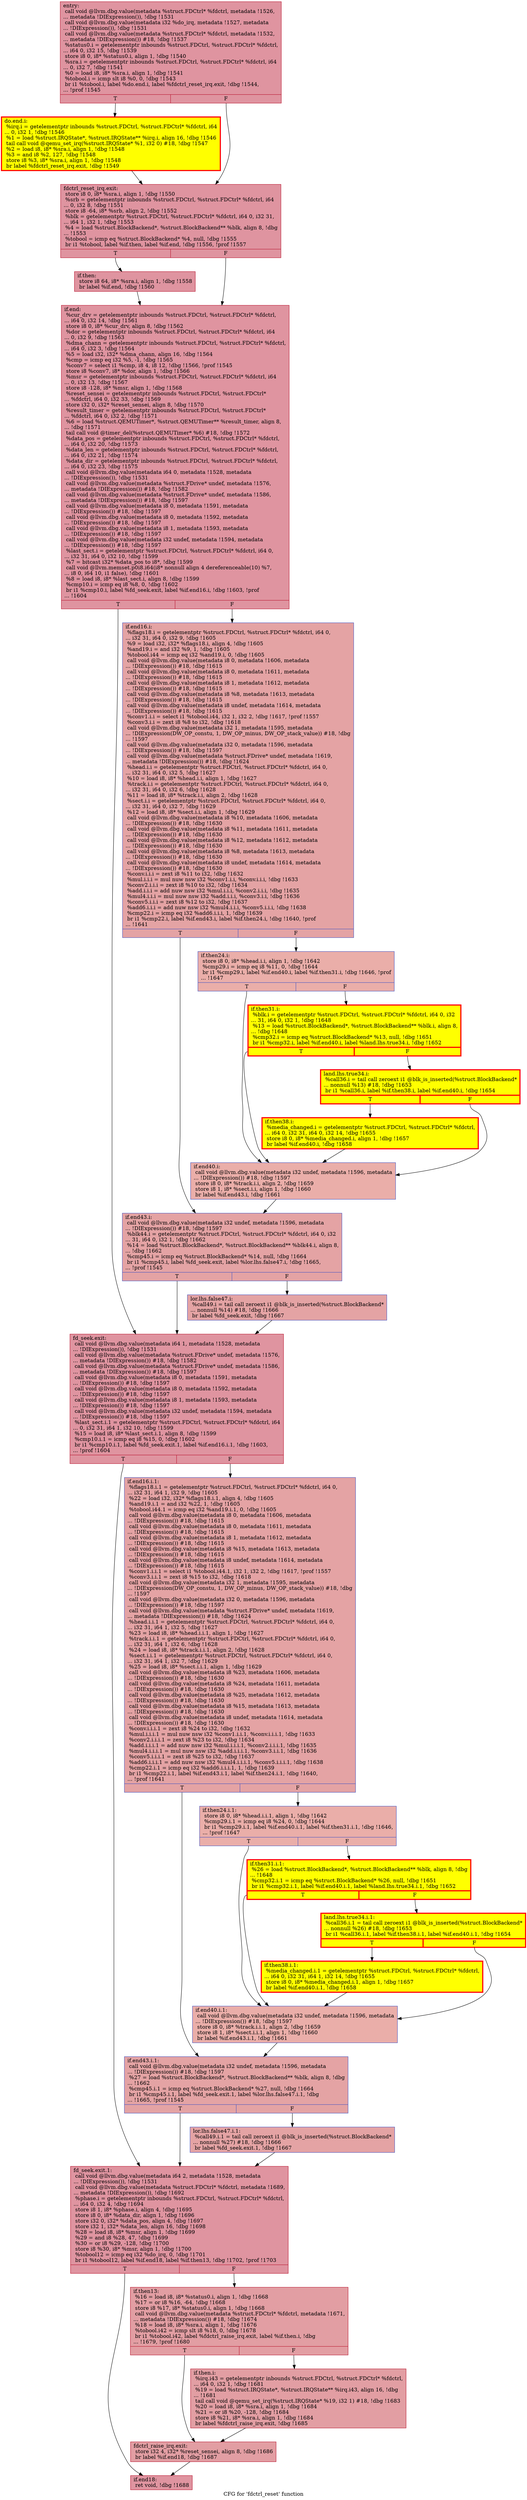 digraph "CFG for 'fdctrl_reset' function" {
	label="CFG for 'fdctrl_reset' function";

	Node0x55f140f42ad0 [shape=record,color="#b70d28ff", style=filled, fillcolor="#b70d2870",label="{entry:\l  call void @llvm.dbg.value(metadata %struct.FDCtrl* %fdctrl, metadata !1526,\l... metadata !DIExpression()), !dbg !1531\l  call void @llvm.dbg.value(metadata i32 %do_irq, metadata !1527, metadata\l... !DIExpression()), !dbg !1531\l  call void @llvm.dbg.value(metadata %struct.FDCtrl* %fdctrl, metadata !1532,\l... metadata !DIExpression()) #18, !dbg !1537\l  %status0.i = getelementptr inbounds %struct.FDCtrl, %struct.FDCtrl* %fdctrl,\l... i64 0, i32 15, !dbg !1539\l  store i8 0, i8* %status0.i, align 1, !dbg !1540\l  %sra.i = getelementptr inbounds %struct.FDCtrl, %struct.FDCtrl* %fdctrl, i64\l... 0, i32 7, !dbg !1541\l  %0 = load i8, i8* %sra.i, align 1, !dbg !1541\l  %tobool.i = icmp slt i8 %0, 0, !dbg !1543\l  br i1 %tobool.i, label %do.end.i, label %fdctrl_reset_irq.exit, !dbg !1544,\l... !prof !1545\l|{<s0>T|<s1>F}}"];
	Node0x55f140f42ad0:s0 -> Node0x55f1411cef60;
	Node0x55f140f42ad0:s1 -> Node0x55f1411e6f80;
	Node0x55f1411cef60 [shape=record,penwidth=3.0, style="filled", color="red", fillcolor="yellow",label="{do.end.i:                                         \l  %irq.i = getelementptr inbounds %struct.FDCtrl, %struct.FDCtrl* %fdctrl, i64\l... 0, i32 1, !dbg !1546\l  %1 = load %struct.IRQState*, %struct.IRQState** %irq.i, align 16, !dbg !1546\l  tail call void @qemu_set_irq(%struct.IRQState* %1, i32 0) #18, !dbg !1547\l  %2 = load i8, i8* %sra.i, align 1, !dbg !1548\l  %3 = and i8 %2, 127, !dbg !1548\l  store i8 %3, i8* %sra.i, align 1, !dbg !1548\l  br label %fdctrl_reset_irq.exit, !dbg !1549\l}"];
	Node0x55f1411cef60 -> Node0x55f1411e6f80;
	Node0x55f1411e6f80 [shape=record,color="#b70d28ff", style=filled, fillcolor="#b70d2870",label="{fdctrl_reset_irq.exit:                            \l  store i8 0, i8* %sra.i, align 1, !dbg !1550\l  %srb = getelementptr inbounds %struct.FDCtrl, %struct.FDCtrl* %fdctrl, i64\l... 0, i32 8, !dbg !1551\l  store i8 -64, i8* %srb, align 2, !dbg !1552\l  %blk = getelementptr %struct.FDCtrl, %struct.FDCtrl* %fdctrl, i64 0, i32 31,\l... i64 1, i32 1, !dbg !1553\l  %4 = load %struct.BlockBackend*, %struct.BlockBackend** %blk, align 8, !dbg\l... !1553\l  %tobool = icmp eq %struct.BlockBackend* %4, null, !dbg !1555\l  br i1 %tobool, label %if.then, label %if.end, !dbg !1556, !prof !1557\l|{<s0>T|<s1>F}}"];
	Node0x55f1411e6f80:s0 -> Node0x55f1410e0180;
	Node0x55f1411e6f80:s1 -> Node0x55f1410e01f0;
	Node0x55f1410e0180 [shape=record,color="#b70d28ff", style=filled, fillcolor="#b70d2870",label="{if.then:                                          \l  store i8 64, i8* %sra.i, align 1, !dbg !1558\l  br label %if.end, !dbg !1560\l}"];
	Node0x55f1410e0180 -> Node0x55f1410e01f0;
	Node0x55f1410e01f0 [shape=record,color="#b70d28ff", style=filled, fillcolor="#b70d2870",label="{if.end:                                           \l  %cur_drv = getelementptr inbounds %struct.FDCtrl, %struct.FDCtrl* %fdctrl,\l... i64 0, i32 14, !dbg !1561\l  store i8 0, i8* %cur_drv, align 8, !dbg !1562\l  %dor = getelementptr inbounds %struct.FDCtrl, %struct.FDCtrl* %fdctrl, i64\l... 0, i32 9, !dbg !1563\l  %dma_chann = getelementptr inbounds %struct.FDCtrl, %struct.FDCtrl* %fdctrl,\l... i64 0, i32 3, !dbg !1564\l  %5 = load i32, i32* %dma_chann, align 16, !dbg !1564\l  %cmp = icmp eq i32 %5, -1, !dbg !1565\l  %conv7 = select i1 %cmp, i8 4, i8 12, !dbg !1566, !prof !1545\l  store i8 %conv7, i8* %dor, align 1, !dbg !1566\l  %msr = getelementptr inbounds %struct.FDCtrl, %struct.FDCtrl* %fdctrl, i64\l... 0, i32 13, !dbg !1567\l  store i8 -128, i8* %msr, align 1, !dbg !1568\l  %reset_sensei = getelementptr inbounds %struct.FDCtrl, %struct.FDCtrl*\l... %fdctrl, i64 0, i32 33, !dbg !1569\l  store i32 0, i32* %reset_sensei, align 8, !dbg !1570\l  %result_timer = getelementptr inbounds %struct.FDCtrl, %struct.FDCtrl*\l... %fdctrl, i64 0, i32 2, !dbg !1571\l  %6 = load %struct.QEMUTimer*, %struct.QEMUTimer** %result_timer, align 8,\l... !dbg !1571\l  tail call void @timer_del(%struct.QEMUTimer* %6) #18, !dbg !1572\l  %data_pos = getelementptr inbounds %struct.FDCtrl, %struct.FDCtrl* %fdctrl,\l... i64 0, i32 20, !dbg !1573\l  %data_len = getelementptr inbounds %struct.FDCtrl, %struct.FDCtrl* %fdctrl,\l... i64 0, i32 21, !dbg !1574\l  %data_dir = getelementptr inbounds %struct.FDCtrl, %struct.FDCtrl* %fdctrl,\l... i64 0, i32 23, !dbg !1575\l  call void @llvm.dbg.value(metadata i64 0, metadata !1528, metadata\l... !DIExpression()), !dbg !1531\l  call void @llvm.dbg.value(metadata %struct.FDrive* undef, metadata !1576,\l... metadata !DIExpression()) #18, !dbg !1582\l  call void @llvm.dbg.value(metadata %struct.FDrive* undef, metadata !1586,\l... metadata !DIExpression()) #18, !dbg !1597\l  call void @llvm.dbg.value(metadata i8 0, metadata !1591, metadata\l... !DIExpression()) #18, !dbg !1597\l  call void @llvm.dbg.value(metadata i8 0, metadata !1592, metadata\l... !DIExpression()) #18, !dbg !1597\l  call void @llvm.dbg.value(metadata i8 1, metadata !1593, metadata\l... !DIExpression()) #18, !dbg !1597\l  call void @llvm.dbg.value(metadata i32 undef, metadata !1594, metadata\l... !DIExpression()) #18, !dbg !1597\l  %last_sect.i = getelementptr %struct.FDCtrl, %struct.FDCtrl* %fdctrl, i64 0,\l... i32 31, i64 0, i32 10, !dbg !1599\l  %7 = bitcast i32* %data_pos to i8*, !dbg !1599\l  call void @llvm.memset.p0i8.i64(i8* nonnull align 4 dereferenceable(10) %7,\l... i8 0, i64 10, i1 false), !dbg !1601\l  %8 = load i8, i8* %last_sect.i, align 8, !dbg !1599\l  %cmp10.i = icmp eq i8 %8, 0, !dbg !1602\l  br i1 %cmp10.i, label %fd_seek.exit, label %if.end16.i, !dbg !1603, !prof\l... !1604\l|{<s0>T|<s1>F}}"];
	Node0x55f1410e01f0:s0 -> Node0x55f14148fba0;
	Node0x55f1410e01f0:s1 -> Node0x55f141100910;
	Node0x55f141100910 [shape=record,color="#3d50c3ff", style=filled, fillcolor="#c32e3170",label="{if.end16.i:                                       \l  %flags18.i = getelementptr %struct.FDCtrl, %struct.FDCtrl* %fdctrl, i64 0,\l... i32 31, i64 0, i32 9, !dbg !1605\l  %9 = load i32, i32* %flags18.i, align 4, !dbg !1605\l  %and19.i = and i32 %9, 1, !dbg !1605\l  %tobool.i44 = icmp eq i32 %and19.i, 0, !dbg !1605\l  call void @llvm.dbg.value(metadata i8 0, metadata !1606, metadata\l... !DIExpression()) #18, !dbg !1615\l  call void @llvm.dbg.value(metadata i8 0, metadata !1611, metadata\l... !DIExpression()) #18, !dbg !1615\l  call void @llvm.dbg.value(metadata i8 1, metadata !1612, metadata\l... !DIExpression()) #18, !dbg !1615\l  call void @llvm.dbg.value(metadata i8 %8, metadata !1613, metadata\l... !DIExpression()) #18, !dbg !1615\l  call void @llvm.dbg.value(metadata i8 undef, metadata !1614, metadata\l... !DIExpression()) #18, !dbg !1615\l  %conv1.i.i = select i1 %tobool.i44, i32 1, i32 2, !dbg !1617, !prof !1557\l  %conv3.i.i = zext i8 %8 to i32, !dbg !1618\l  call void @llvm.dbg.value(metadata i32 1, metadata !1595, metadata\l... !DIExpression(DW_OP_constu, 1, DW_OP_minus, DW_OP_stack_value)) #18, !dbg\l... !1597\l  call void @llvm.dbg.value(metadata i32 0, metadata !1596, metadata\l... !DIExpression()) #18, !dbg !1597\l  call void @llvm.dbg.value(metadata %struct.FDrive* undef, metadata !1619,\l... metadata !DIExpression()) #18, !dbg !1624\l  %head.i.i = getelementptr %struct.FDCtrl, %struct.FDCtrl* %fdctrl, i64 0,\l... i32 31, i64 0, i32 5, !dbg !1627\l  %10 = load i8, i8* %head.i.i, align 1, !dbg !1627\l  %track.i.i = getelementptr %struct.FDCtrl, %struct.FDCtrl* %fdctrl, i64 0,\l... i32 31, i64 0, i32 6, !dbg !1628\l  %11 = load i8, i8* %track.i.i, align 2, !dbg !1628\l  %sect.i.i = getelementptr %struct.FDCtrl, %struct.FDCtrl* %fdctrl, i64 0,\l... i32 31, i64 0, i32 7, !dbg !1629\l  %12 = load i8, i8* %sect.i.i, align 1, !dbg !1629\l  call void @llvm.dbg.value(metadata i8 %10, metadata !1606, metadata\l... !DIExpression()) #18, !dbg !1630\l  call void @llvm.dbg.value(metadata i8 %11, metadata !1611, metadata\l... !DIExpression()) #18, !dbg !1630\l  call void @llvm.dbg.value(metadata i8 %12, metadata !1612, metadata\l... !DIExpression()) #18, !dbg !1630\l  call void @llvm.dbg.value(metadata i8 %8, metadata !1613, metadata\l... !DIExpression()) #18, !dbg !1630\l  call void @llvm.dbg.value(metadata i8 undef, metadata !1614, metadata\l... !DIExpression()) #18, !dbg !1630\l  %conv.i.i.i = zext i8 %11 to i32, !dbg !1632\l  %mul.i.i.i = mul nuw nsw i32 %conv1.i.i, %conv.i.i.i, !dbg !1633\l  %conv2.i.i.i = zext i8 %10 to i32, !dbg !1634\l  %add.i.i.i = add nuw nsw i32 %mul.i.i.i, %conv2.i.i.i, !dbg !1635\l  %mul4.i.i.i = mul nuw nsw i32 %add.i.i.i, %conv3.i.i, !dbg !1636\l  %conv5.i.i.i = zext i8 %12 to i32, !dbg !1637\l  %add6.i.i.i = add nuw nsw i32 %mul4.i.i.i, %conv5.i.i.i, !dbg !1638\l  %cmp22.i = icmp eq i32 %add6.i.i.i, 1, !dbg !1639\l  br i1 %cmp22.i, label %if.end43.i, label %if.then24.i, !dbg !1640, !prof\l... !1641\l|{<s0>T|<s1>F}}"];
	Node0x55f141100910:s0 -> Node0x55f1411e8230;
	Node0x55f141100910:s1 -> Node0x55f141435d30;
	Node0x55f141435d30 [shape=record,color="#3d50c3ff", style=filled, fillcolor="#d0473d70",label="{if.then24.i:                                      \l  store i8 0, i8* %head.i.i, align 1, !dbg !1642\l  %cmp29.i = icmp eq i8 %11, 0, !dbg !1644\l  br i1 %cmp29.i, label %if.end40.i, label %if.then31.i, !dbg !1646, !prof\l... !1647\l|{<s0>T|<s1>F}}"];
	Node0x55f141435d30:s0 -> Node0x55f1411b82c0;
	Node0x55f141435d30:s1 -> Node0x55f14143e950;
	Node0x55f14143e950 [shape=record,penwidth=3.0, style="filled", color="red", fillcolor="yellow",label="{if.then31.i:                                      \l  %blk.i = getelementptr %struct.FDCtrl, %struct.FDCtrl* %fdctrl, i64 0, i32\l... 31, i64 0, i32 1, !dbg !1648\l  %13 = load %struct.BlockBackend*, %struct.BlockBackend** %blk.i, align 8,\l... !dbg !1648\l  %cmp32.i = icmp eq %struct.BlockBackend* %13, null, !dbg !1651\l  br i1 %cmp32.i, label %if.end40.i, label %land.lhs.true34.i, !dbg !1652\l|{<s0>T|<s1>F}}"];
	Node0x55f14143e950:s0 -> Node0x55f1411b82c0;
	Node0x55f14143e950:s1 -> Node0x55f141474ed0;
	Node0x55f141474ed0 [shape=record,penwidth=3.0, style="filled", color="red", fillcolor="yellow",label="{land.lhs.true34.i:                                \l  %call36.i = tail call zeroext i1 @blk_is_inserted(%struct.BlockBackend*\l... nonnull %13) #18, !dbg !1653\l  br i1 %call36.i, label %if.then38.i, label %if.end40.i, !dbg !1654\l|{<s0>T|<s1>F}}"];
	Node0x55f141474ed0:s0 -> Node0x55f14105dc80;
	Node0x55f141474ed0:s1 -> Node0x55f1411b82c0;
	Node0x55f14105dc80 [shape=record,penwidth=3.0, style="filled", color="red", fillcolor="yellow",label="{if.then38.i:                                      \l  %media_changed.i = getelementptr %struct.FDCtrl, %struct.FDCtrl* %fdctrl,\l... i64 0, i32 31, i64 0, i32 14, !dbg !1655\l  store i8 0, i8* %media_changed.i, align 1, !dbg !1657\l  br label %if.end40.i, !dbg !1658\l}"];
	Node0x55f14105dc80 -> Node0x55f1411b82c0;
	Node0x55f1411b82c0 [shape=record,color="#3d50c3ff", style=filled, fillcolor="#d0473d70",label="{if.end40.i:                                       \l  call void @llvm.dbg.value(metadata i32 undef, metadata !1596, metadata\l... !DIExpression()) #18, !dbg !1597\l  store i8 0, i8* %track.i.i, align 2, !dbg !1659\l  store i8 1, i8* %sect.i.i, align 1, !dbg !1660\l  br label %if.end43.i, !dbg !1661\l}"];
	Node0x55f1411b82c0 -> Node0x55f1411e8230;
	Node0x55f1411e8230 [shape=record,color="#3d50c3ff", style=filled, fillcolor="#c32e3170",label="{if.end43.i:                                       \l  call void @llvm.dbg.value(metadata i32 undef, metadata !1596, metadata\l... !DIExpression()) #18, !dbg !1597\l  %blk44.i = getelementptr %struct.FDCtrl, %struct.FDCtrl* %fdctrl, i64 0, i32\l... 31, i64 0, i32 1, !dbg !1662\l  %14 = load %struct.BlockBackend*, %struct.BlockBackend** %blk44.i, align 8,\l... !dbg !1662\l  %cmp45.i = icmp eq %struct.BlockBackend* %14, null, !dbg !1664\l  br i1 %cmp45.i, label %fd_seek.exit, label %lor.lhs.false47.i, !dbg !1665,\l... !prof !1545\l|{<s0>T|<s1>F}}"];
	Node0x55f1411e8230:s0 -> Node0x55f14148fba0;
	Node0x55f1411e8230:s1 -> Node0x55f141248e40;
	Node0x55f141248e40 [shape=record,color="#3d50c3ff", style=filled, fillcolor="#c32e3170",label="{lor.lhs.false47.i:                                \l  %call49.i = tail call zeroext i1 @blk_is_inserted(%struct.BlockBackend*\l... nonnull %14) #18, !dbg !1666\l  br label %fd_seek.exit, !dbg !1667\l}"];
	Node0x55f141248e40 -> Node0x55f14148fba0;
	Node0x55f14148fba0 [shape=record,color="#b70d28ff", style=filled, fillcolor="#b70d2870",label="{fd_seek.exit:                                     \l  call void @llvm.dbg.value(metadata i64 1, metadata !1528, metadata\l... !DIExpression()), !dbg !1531\l  call void @llvm.dbg.value(metadata %struct.FDrive* undef, metadata !1576,\l... metadata !DIExpression()) #18, !dbg !1582\l  call void @llvm.dbg.value(metadata %struct.FDrive* undef, metadata !1586,\l... metadata !DIExpression()) #18, !dbg !1597\l  call void @llvm.dbg.value(metadata i8 0, metadata !1591, metadata\l... !DIExpression()) #18, !dbg !1597\l  call void @llvm.dbg.value(metadata i8 0, metadata !1592, metadata\l... !DIExpression()) #18, !dbg !1597\l  call void @llvm.dbg.value(metadata i8 1, metadata !1593, metadata\l... !DIExpression()) #18, !dbg !1597\l  call void @llvm.dbg.value(metadata i32 undef, metadata !1594, metadata\l... !DIExpression()) #18, !dbg !1597\l  %last_sect.i.1 = getelementptr %struct.FDCtrl, %struct.FDCtrl* %fdctrl, i64\l... 0, i32 31, i64 1, i32 10, !dbg !1599\l  %15 = load i8, i8* %last_sect.i.1, align 8, !dbg !1599\l  %cmp10.i.1 = icmp eq i8 %15, 0, !dbg !1602\l  br i1 %cmp10.i.1, label %fd_seek.exit.1, label %if.end16.i.1, !dbg !1603,\l... !prof !1604\l|{<s0>T|<s1>F}}"];
	Node0x55f14148fba0:s0 -> Node0x55f1414706e0;
	Node0x55f14148fba0:s1 -> Node0x55f141100ef0;
	Node0x55f140ed50b0 [shape=record,color="#b70d28ff", style=filled, fillcolor="#be242e70",label="{if.then13:                                        \l  %16 = load i8, i8* %status0.i, align 1, !dbg !1668\l  %17 = or i8 %16, -64, !dbg !1668\l  store i8 %17, i8* %status0.i, align 1, !dbg !1668\l  call void @llvm.dbg.value(metadata %struct.FDCtrl* %fdctrl, metadata !1671,\l... metadata !DIExpression()) #18, !dbg !1674\l  %18 = load i8, i8* %sra.i, align 1, !dbg !1676\l  %tobool.i42 = icmp slt i8 %18, 0, !dbg !1678\l  br i1 %tobool.i42, label %fdctrl_raise_irq.exit, label %if.then.i, !dbg\l... !1679, !prof !1680\l|{<s0>T|<s1>F}}"];
	Node0x55f140ed50b0:s0 -> Node0x55f1411e7000;
	Node0x55f140ed50b0:s1 -> Node0x55f1410283f0;
	Node0x55f1410283f0 [shape=record,color="#b70d28ff", style=filled, fillcolor="#be242e70",label="{if.then.i:                                        \l  %irq.i43 = getelementptr inbounds %struct.FDCtrl, %struct.FDCtrl* %fdctrl,\l... i64 0, i32 1, !dbg !1681\l  %19 = load %struct.IRQState*, %struct.IRQState** %irq.i43, align 16, !dbg\l... !1681\l  tail call void @qemu_set_irq(%struct.IRQState* %19, i32 1) #18, !dbg !1683\l  %20 = load i8, i8* %sra.i, align 1, !dbg !1684\l  %21 = or i8 %20, -128, !dbg !1684\l  store i8 %21, i8* %sra.i, align 1, !dbg !1684\l  br label %fdctrl_raise_irq.exit, !dbg !1685\l}"];
	Node0x55f1410283f0 -> Node0x55f1411e7000;
	Node0x55f1411e7000 [shape=record,color="#b70d28ff", style=filled, fillcolor="#be242e70",label="{fdctrl_raise_irq.exit:                            \l  store i32 4, i32* %reset_sensei, align 8, !dbg !1686\l  br label %if.end18, !dbg !1687\l}"];
	Node0x55f1411e7000 -> Node0x55f1410e4e50;
	Node0x55f1410e4e50 [shape=record,color="#b70d28ff", style=filled, fillcolor="#b70d2870",label="{if.end18:                                         \l  ret void, !dbg !1688\l}"];
	Node0x55f141100ef0 [shape=record,color="#3d50c3ff", style=filled, fillcolor="#c32e3170",label="{if.end16.i.1:                                     \l  %flags18.i.1 = getelementptr %struct.FDCtrl, %struct.FDCtrl* %fdctrl, i64 0,\l... i32 31, i64 1, i32 9, !dbg !1605\l  %22 = load i32, i32* %flags18.i.1, align 4, !dbg !1605\l  %and19.i.1 = and i32 %22, 1, !dbg !1605\l  %tobool.i44.1 = icmp eq i32 %and19.i.1, 0, !dbg !1605\l  call void @llvm.dbg.value(metadata i8 0, metadata !1606, metadata\l... !DIExpression()) #18, !dbg !1615\l  call void @llvm.dbg.value(metadata i8 0, metadata !1611, metadata\l... !DIExpression()) #18, !dbg !1615\l  call void @llvm.dbg.value(metadata i8 1, metadata !1612, metadata\l... !DIExpression()) #18, !dbg !1615\l  call void @llvm.dbg.value(metadata i8 %15, metadata !1613, metadata\l... !DIExpression()) #18, !dbg !1615\l  call void @llvm.dbg.value(metadata i8 undef, metadata !1614, metadata\l... !DIExpression()) #18, !dbg !1615\l  %conv1.i.i.1 = select i1 %tobool.i44.1, i32 1, i32 2, !dbg !1617, !prof !1557\l  %conv3.i.i.1 = zext i8 %15 to i32, !dbg !1618\l  call void @llvm.dbg.value(metadata i32 1, metadata !1595, metadata\l... !DIExpression(DW_OP_constu, 1, DW_OP_minus, DW_OP_stack_value)) #18, !dbg\l... !1597\l  call void @llvm.dbg.value(metadata i32 0, metadata !1596, metadata\l... !DIExpression()) #18, !dbg !1597\l  call void @llvm.dbg.value(metadata %struct.FDrive* undef, metadata !1619,\l... metadata !DIExpression()) #18, !dbg !1624\l  %head.i.i.1 = getelementptr %struct.FDCtrl, %struct.FDCtrl* %fdctrl, i64 0,\l... i32 31, i64 1, i32 5, !dbg !1627\l  %23 = load i8, i8* %head.i.i.1, align 1, !dbg !1627\l  %track.i.i.1 = getelementptr %struct.FDCtrl, %struct.FDCtrl* %fdctrl, i64 0,\l... i32 31, i64 1, i32 6, !dbg !1628\l  %24 = load i8, i8* %track.i.i.1, align 2, !dbg !1628\l  %sect.i.i.1 = getelementptr %struct.FDCtrl, %struct.FDCtrl* %fdctrl, i64 0,\l... i32 31, i64 1, i32 7, !dbg !1629\l  %25 = load i8, i8* %sect.i.i.1, align 1, !dbg !1629\l  call void @llvm.dbg.value(metadata i8 %23, metadata !1606, metadata\l... !DIExpression()) #18, !dbg !1630\l  call void @llvm.dbg.value(metadata i8 %24, metadata !1611, metadata\l... !DIExpression()) #18, !dbg !1630\l  call void @llvm.dbg.value(metadata i8 %25, metadata !1612, metadata\l... !DIExpression()) #18, !dbg !1630\l  call void @llvm.dbg.value(metadata i8 %15, metadata !1613, metadata\l... !DIExpression()) #18, !dbg !1630\l  call void @llvm.dbg.value(metadata i8 undef, metadata !1614, metadata\l... !DIExpression()) #18, !dbg !1630\l  %conv.i.i.i.1 = zext i8 %24 to i32, !dbg !1632\l  %mul.i.i.i.1 = mul nuw nsw i32 %conv1.i.i.1, %conv.i.i.i.1, !dbg !1633\l  %conv2.i.i.i.1 = zext i8 %23 to i32, !dbg !1634\l  %add.i.i.i.1 = add nuw nsw i32 %mul.i.i.i.1, %conv2.i.i.i.1, !dbg !1635\l  %mul4.i.i.i.1 = mul nuw nsw i32 %add.i.i.i.1, %conv3.i.i.1, !dbg !1636\l  %conv5.i.i.i.1 = zext i8 %25 to i32, !dbg !1637\l  %add6.i.i.i.1 = add nuw nsw i32 %mul4.i.i.i.1, %conv5.i.i.i.1, !dbg !1638\l  %cmp22.i.1 = icmp eq i32 %add6.i.i.i.1, 1, !dbg !1639\l  br i1 %cmp22.i.1, label %if.end43.i.1, label %if.then24.i.1, !dbg !1640,\l... !prof !1641\l|{<s0>T|<s1>F}}"];
	Node0x55f141100ef0:s0 -> Node0x55f1413a9620;
	Node0x55f141100ef0:s1 -> Node0x55f14111a190;
	Node0x55f14111a190 [shape=record,color="#3d50c3ff", style=filled, fillcolor="#d0473d70",label="{if.then24.i.1:                                    \l  store i8 0, i8* %head.i.i.1, align 1, !dbg !1642\l  %cmp29.i.1 = icmp eq i8 %24, 0, !dbg !1644\l  br i1 %cmp29.i.1, label %if.end40.i.1, label %if.then31.i.1, !dbg !1646,\l... !prof !1647\l|{<s0>T|<s1>F}}"];
	Node0x55f14111a190:s0 -> Node0x55f141435d80;
	Node0x55f14111a190:s1 -> Node0x55f1410dc240;
	Node0x55f1410dc240 [shape=record,penwidth=3.0, style="filled", color="red", fillcolor="yellow",label="{if.then31.i.1:                                    \l  %26 = load %struct.BlockBackend*, %struct.BlockBackend** %blk, align 8, !dbg\l... !1648\l  %cmp32.i.1 = icmp eq %struct.BlockBackend* %26, null, !dbg !1651\l  br i1 %cmp32.i.1, label %if.end40.i.1, label %land.lhs.true34.i.1, !dbg !1652\l|{<s0>T|<s1>F}}"];
	Node0x55f1410dc240:s0 -> Node0x55f141435d80;
	Node0x55f1410dc240:s1 -> Node0x55f1410e3c00;
	Node0x55f1410e3c00 [shape=record,penwidth=3.0, style="filled", color="red", fillcolor="yellow",label="{land.lhs.true34.i.1:                              \l  %call36.i.1 = tail call zeroext i1 @blk_is_inserted(%struct.BlockBackend*\l... nonnull %26) #18, !dbg !1653\l  br i1 %call36.i.1, label %if.then38.i.1, label %if.end40.i.1, !dbg !1654\l|{<s0>T|<s1>F}}"];
	Node0x55f1410e3c00:s0 -> Node0x55f140ecb940;
	Node0x55f1410e3c00:s1 -> Node0x55f141435d80;
	Node0x55f140ecb940 [shape=record,penwidth=3.0, style="filled", color="red", fillcolor="yellow",label="{if.then38.i.1:                                    \l  %media_changed.i.1 = getelementptr %struct.FDCtrl, %struct.FDCtrl* %fdctrl,\l... i64 0, i32 31, i64 1, i32 14, !dbg !1655\l  store i8 0, i8* %media_changed.i.1, align 1, !dbg !1657\l  br label %if.end40.i.1, !dbg !1658\l}"];
	Node0x55f140ecb940 -> Node0x55f141435d80;
	Node0x55f141435d80 [shape=record,color="#3d50c3ff", style=filled, fillcolor="#d0473d70",label="{if.end40.i.1:                                     \l  call void @llvm.dbg.value(metadata i32 undef, metadata !1596, metadata\l... !DIExpression()) #18, !dbg !1597\l  store i8 0, i8* %track.i.i.1, align 2, !dbg !1659\l  store i8 1, i8* %sect.i.i.1, align 1, !dbg !1660\l  br label %if.end43.i.1, !dbg !1661\l}"];
	Node0x55f141435d80 -> Node0x55f1413a9620;
	Node0x55f1413a9620 [shape=record,color="#3d50c3ff", style=filled, fillcolor="#c32e3170",label="{if.end43.i.1:                                     \l  call void @llvm.dbg.value(metadata i32 undef, metadata !1596, metadata\l... !DIExpression()) #18, !dbg !1597\l  %27 = load %struct.BlockBackend*, %struct.BlockBackend** %blk, align 8, !dbg\l... !1662\l  %cmp45.i.1 = icmp eq %struct.BlockBackend* %27, null, !dbg !1664\l  br i1 %cmp45.i.1, label %fd_seek.exit.1, label %lor.lhs.false47.i.1, !dbg\l... !1665, !prof !1545\l|{<s0>T|<s1>F}}"];
	Node0x55f1413a9620:s0 -> Node0x55f1414706e0;
	Node0x55f1413a9620:s1 -> Node0x55f1410f3190;
	Node0x55f1410f3190 [shape=record,color="#3d50c3ff", style=filled, fillcolor="#c32e3170",label="{lor.lhs.false47.i.1:                              \l  %call49.i.1 = tail call zeroext i1 @blk_is_inserted(%struct.BlockBackend*\l... nonnull %27) #18, !dbg !1666\l  br label %fd_seek.exit.1, !dbg !1667\l}"];
	Node0x55f1410f3190 -> Node0x55f1414706e0;
	Node0x55f1414706e0 [shape=record,color="#b70d28ff", style=filled, fillcolor="#b70d2870",label="{fd_seek.exit.1:                                   \l  call void @llvm.dbg.value(metadata i64 2, metadata !1528, metadata\l... !DIExpression()), !dbg !1531\l  call void @llvm.dbg.value(metadata %struct.FDCtrl* %fdctrl, metadata !1689,\l... metadata !DIExpression()), !dbg !1692\l  %phase.i = getelementptr inbounds %struct.FDCtrl, %struct.FDCtrl* %fdctrl,\l... i64 0, i32 4, !dbg !1694\l  store i8 1, i8* %phase.i, align 4, !dbg !1695\l  store i8 0, i8* %data_dir, align 1, !dbg !1696\l  store i32 0, i32* %data_pos, align 4, !dbg !1697\l  store i32 1, i32* %data_len, align 16, !dbg !1698\l  %28 = load i8, i8* %msr, align 1, !dbg !1699\l  %29 = and i8 %28, 47, !dbg !1699\l  %30 = or i8 %29, -128, !dbg !1700\l  store i8 %30, i8* %msr, align 1, !dbg !1700\l  %tobool12 = icmp eq i32 %do_irq, 0, !dbg !1701\l  br i1 %tobool12, label %if.end18, label %if.then13, !dbg !1702, !prof !1703\l|{<s0>T|<s1>F}}"];
	Node0x55f1414706e0:s0 -> Node0x55f1410e4e50;
	Node0x55f1414706e0:s1 -> Node0x55f140ed50b0;
}
